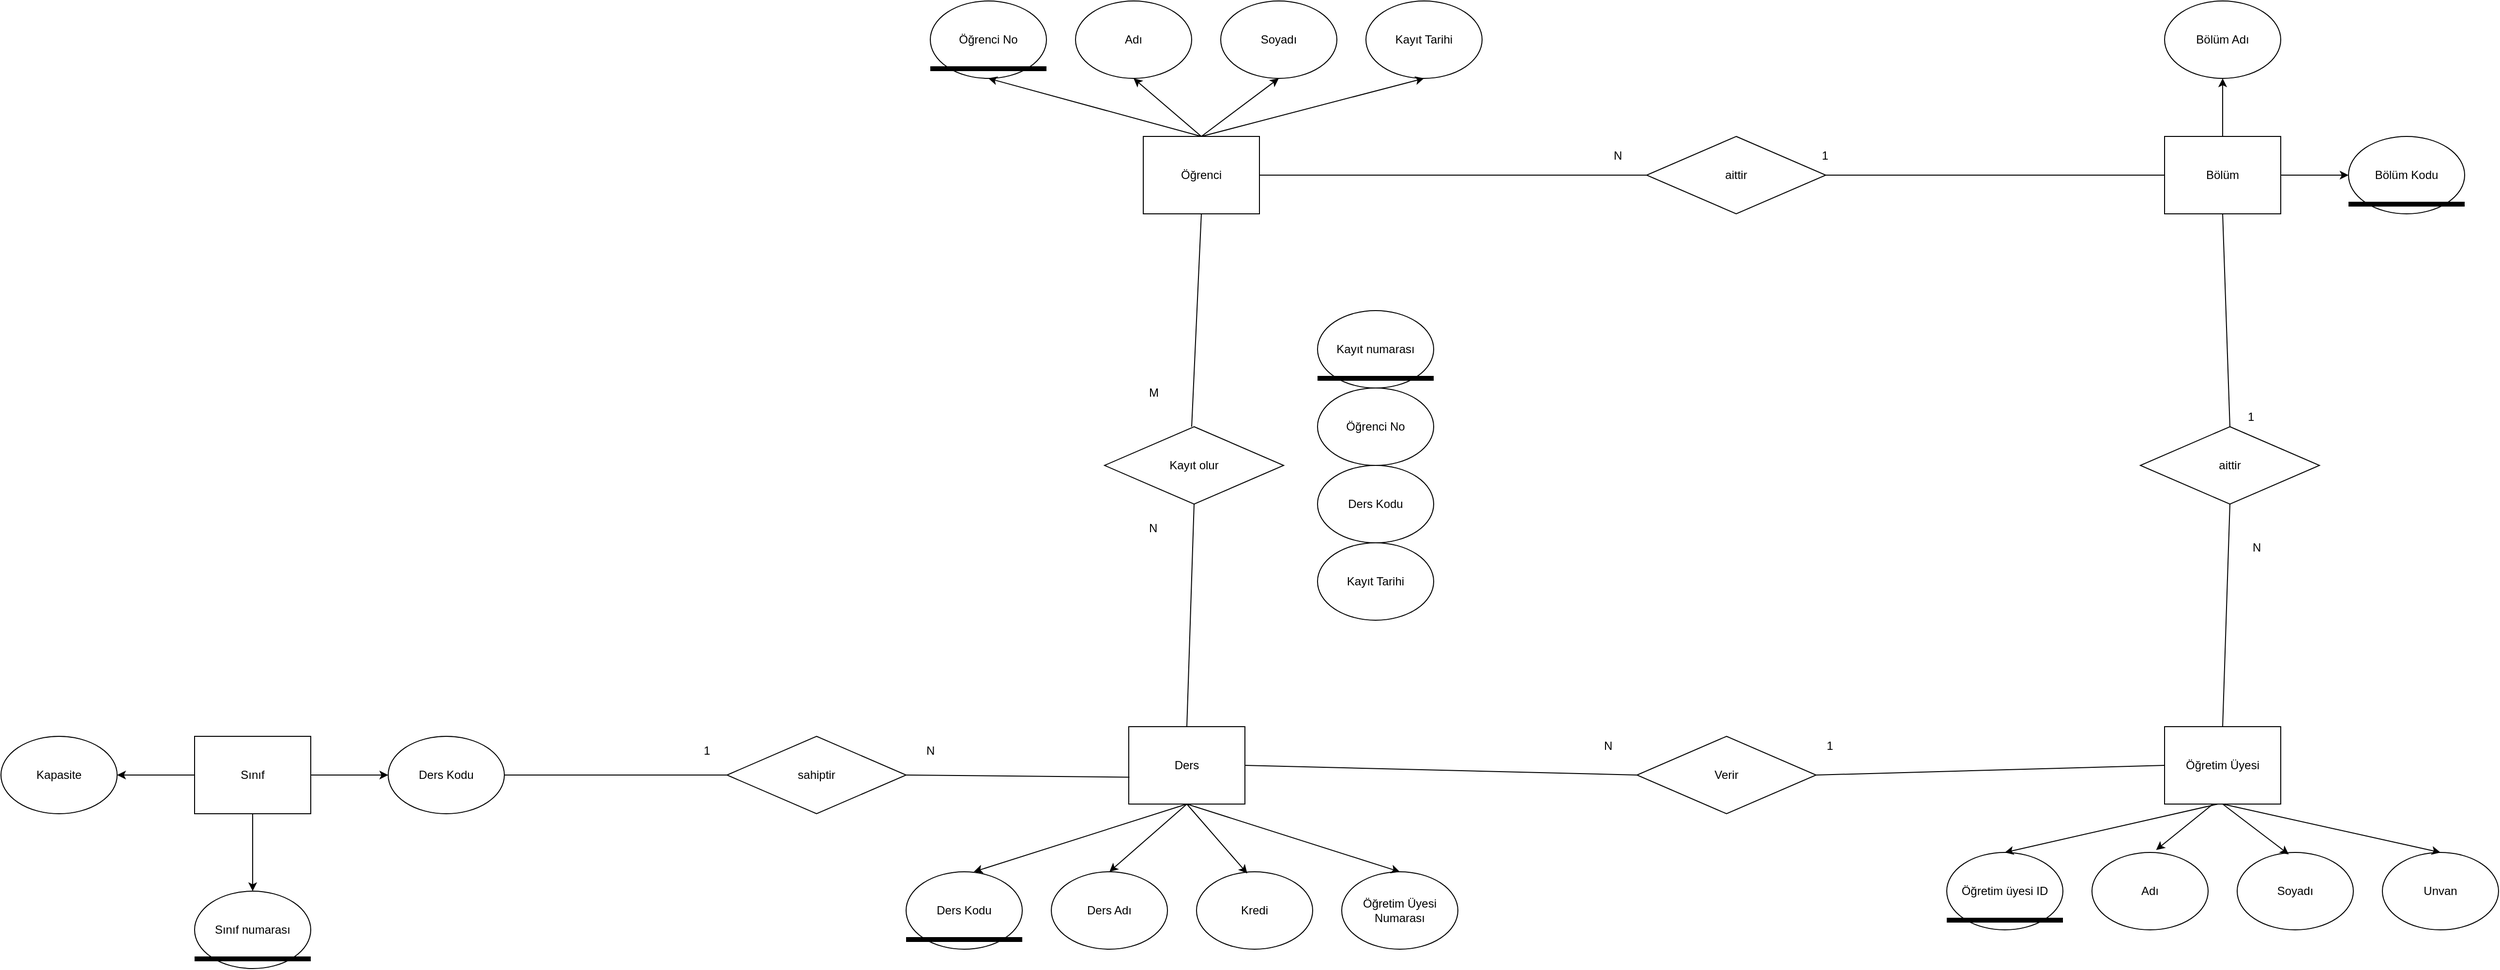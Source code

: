 <mxfile version="24.5.3" type="github">
  <diagram name="Page-1" id="5RWQs3kXL790tDM_O4KD">
    <mxGraphModel dx="-16492502" dy="-23533" grid="1" gridSize="10" guides="1" tooltips="1" connect="1" arrows="1" fold="1" page="1" pageScale="1" pageWidth="5000" pageHeight="5000" math="0" shadow="0">
      <root>
        <mxCell id="0" />
        <mxCell id="1" parent="0" />
        <mxCell id="q8dBn_YlhrmXgaq97wFI-1" value="Öğrenci" style="rounded=0;whiteSpace=wrap;html=1;" vertex="1" parent="1">
          <mxGeometry x="16500870" y="26060" width="120" height="80" as="geometry" />
        </mxCell>
        <mxCell id="q8dBn_YlhrmXgaq97wFI-2" value="Öğrenci No" style="ellipse;whiteSpace=wrap;html=1;" vertex="1" parent="1">
          <mxGeometry x="16500650" y="25920" width="120" height="80" as="geometry" />
        </mxCell>
        <mxCell id="q8dBn_YlhrmXgaq97wFI-3" value="Adı" style="ellipse;whiteSpace=wrap;html=1;" vertex="1" parent="1">
          <mxGeometry x="16500800" y="25920" width="120" height="80" as="geometry" />
        </mxCell>
        <mxCell id="q8dBn_YlhrmXgaq97wFI-4" value="Soyadı" style="ellipse;whiteSpace=wrap;html=1;" vertex="1" parent="1">
          <mxGeometry x="16500950" y="25920" width="120" height="80" as="geometry" />
        </mxCell>
        <mxCell id="q8dBn_YlhrmXgaq97wFI-5" value="Kayıt Tarihi" style="ellipse;whiteSpace=wrap;html=1;" vertex="1" parent="1">
          <mxGeometry x="16501100" y="25920" width="120" height="80" as="geometry" />
        </mxCell>
        <mxCell id="q8dBn_YlhrmXgaq97wFI-6" value="" style="endArrow=classic;html=1;rounded=0;entryX=0.5;entryY=1;entryDx=0;entryDy=0;" edge="1" parent="1" target="q8dBn_YlhrmXgaq97wFI-2">
          <mxGeometry width="50" height="50" relative="1" as="geometry">
            <mxPoint x="16500930" y="26060" as="sourcePoint" />
            <mxPoint x="16500980" y="26010" as="targetPoint" />
          </mxGeometry>
        </mxCell>
        <mxCell id="q8dBn_YlhrmXgaq97wFI-7" value="" style="endArrow=classic;html=1;rounded=0;entryX=0.5;entryY=1;entryDx=0;entryDy=0;" edge="1" parent="1" target="q8dBn_YlhrmXgaq97wFI-3">
          <mxGeometry width="50" height="50" relative="1" as="geometry">
            <mxPoint x="16500930" y="26060" as="sourcePoint" />
            <mxPoint x="16500980" y="26010" as="targetPoint" />
          </mxGeometry>
        </mxCell>
        <mxCell id="q8dBn_YlhrmXgaq97wFI-8" value="" style="endArrow=classic;html=1;rounded=0;entryX=0.5;entryY=1;entryDx=0;entryDy=0;" edge="1" parent="1" target="q8dBn_YlhrmXgaq97wFI-4">
          <mxGeometry width="50" height="50" relative="1" as="geometry">
            <mxPoint x="16500930" y="26060" as="sourcePoint" />
            <mxPoint x="16500980" y="26010" as="targetPoint" />
          </mxGeometry>
        </mxCell>
        <mxCell id="q8dBn_YlhrmXgaq97wFI-9" value="" style="endArrow=classic;html=1;rounded=0;entryX=0.5;entryY=1;entryDx=0;entryDy=0;" edge="1" parent="1" target="q8dBn_YlhrmXgaq97wFI-5">
          <mxGeometry width="50" height="50" relative="1" as="geometry">
            <mxPoint x="16500930" y="26060" as="sourcePoint" />
            <mxPoint x="16500980" y="26010" as="targetPoint" />
          </mxGeometry>
        </mxCell>
        <mxCell id="q8dBn_YlhrmXgaq97wFI-20" value="" style="endArrow=none;html=1;rounded=0;strokeWidth=5;" edge="1" parent="1">
          <mxGeometry width="50" height="50" relative="1" as="geometry">
            <mxPoint x="16500650" y="25990" as="sourcePoint" />
            <mxPoint x="16500770" y="25990" as="targetPoint" />
          </mxGeometry>
        </mxCell>
        <mxCell id="q8dBn_YlhrmXgaq97wFI-48" value="Öğretim Üyesi" style="rounded=0;whiteSpace=wrap;html=1;" vertex="1" parent="1">
          <mxGeometry x="16501925" y="26670" width="120" height="80" as="geometry" />
        </mxCell>
        <mxCell id="q8dBn_YlhrmXgaq97wFI-49" value="Öğretim üyesi ID" style="ellipse;whiteSpace=wrap;html=1;" vertex="1" parent="1">
          <mxGeometry x="16501700" y="26800" width="120" height="80" as="geometry" />
        </mxCell>
        <mxCell id="q8dBn_YlhrmXgaq97wFI-50" value="Adı" style="ellipse;whiteSpace=wrap;html=1;" vertex="1" parent="1">
          <mxGeometry x="16501850" y="26800" width="120" height="80" as="geometry" />
        </mxCell>
        <mxCell id="q8dBn_YlhrmXgaq97wFI-51" value="Soyadı" style="ellipse;whiteSpace=wrap;html=1;" vertex="1" parent="1">
          <mxGeometry x="16502000" y="26800" width="120" height="80" as="geometry" />
        </mxCell>
        <mxCell id="q8dBn_YlhrmXgaq97wFI-52" value="Unvan" style="ellipse;whiteSpace=wrap;html=1;" vertex="1" parent="1">
          <mxGeometry x="16502150" y="26800" width="120" height="80" as="geometry" />
        </mxCell>
        <mxCell id="q8dBn_YlhrmXgaq97wFI-53" value="" style="endArrow=classic;html=1;rounded=0;entryX=0.5;entryY=0;entryDx=0;entryDy=0;exitX=0.456;exitY=1.001;exitDx=0;exitDy=0;exitPerimeter=0;" edge="1" parent="1" target="q8dBn_YlhrmXgaq97wFI-49" source="q8dBn_YlhrmXgaq97wFI-48">
          <mxGeometry width="50" height="50" relative="1" as="geometry">
            <mxPoint x="16501916.76" y="26690" as="sourcePoint" />
            <mxPoint x="16501695" y="26820.96" as="targetPoint" />
          </mxGeometry>
        </mxCell>
        <mxCell id="q8dBn_YlhrmXgaq97wFI-54" value="" style="endArrow=classic;html=1;rounded=0;entryX=0.552;entryY=-0.031;entryDx=0;entryDy=0;entryPerimeter=0;" edge="1" parent="1" target="q8dBn_YlhrmXgaq97wFI-50">
          <mxGeometry width="50" height="50" relative="1" as="geometry">
            <mxPoint x="16501975" y="26750" as="sourcePoint" />
            <mxPoint x="16501900" y="26960" as="targetPoint" />
          </mxGeometry>
        </mxCell>
        <mxCell id="q8dBn_YlhrmXgaq97wFI-55" value="" style="endArrow=classic;html=1;rounded=0;entryX=0.444;entryY=0.025;entryDx=0;entryDy=0;entryPerimeter=0;" edge="1" parent="1" target="q8dBn_YlhrmXgaq97wFI-51">
          <mxGeometry width="50" height="50" relative="1" as="geometry">
            <mxPoint x="16501985" y="26750" as="sourcePoint" />
            <mxPoint x="16502060" y="26960" as="targetPoint" />
          </mxGeometry>
        </mxCell>
        <mxCell id="q8dBn_YlhrmXgaq97wFI-56" value="" style="endArrow=classic;html=1;rounded=0;entryX=0.5;entryY=0;entryDx=0;entryDy=0;" edge="1" parent="1" target="q8dBn_YlhrmXgaq97wFI-52">
          <mxGeometry width="50" height="50" relative="1" as="geometry">
            <mxPoint x="16501985" y="26750" as="sourcePoint" />
            <mxPoint x="16502210" y="26960" as="targetPoint" />
          </mxGeometry>
        </mxCell>
        <mxCell id="q8dBn_YlhrmXgaq97wFI-57" value="" style="endArrow=none;html=1;rounded=0;strokeWidth=5;" edge="1" parent="1">
          <mxGeometry width="50" height="50" relative="1" as="geometry">
            <mxPoint x="16501700" y="26870" as="sourcePoint" />
            <mxPoint x="16501820" y="26870" as="targetPoint" />
          </mxGeometry>
        </mxCell>
        <mxCell id="q8dBn_YlhrmXgaq97wFI-58" value="Ders" style="rounded=0;whiteSpace=wrap;html=1;" vertex="1" parent="1">
          <mxGeometry x="16500855" y="26670" width="120" height="80" as="geometry" />
        </mxCell>
        <mxCell id="q8dBn_YlhrmXgaq97wFI-59" value="" style="endArrow=classic;html=1;rounded=0;exitX=0.5;exitY=1;exitDx=0;exitDy=0;" edge="1" parent="1" source="q8dBn_YlhrmXgaq97wFI-58">
          <mxGeometry width="50" height="50" relative="1" as="geometry">
            <mxPoint x="16500825" y="26860" as="sourcePoint" />
            <mxPoint x="16500695" y="26820" as="targetPoint" />
          </mxGeometry>
        </mxCell>
        <mxCell id="q8dBn_YlhrmXgaq97wFI-60" value="Ders Kodu" style="ellipse;whiteSpace=wrap;html=1;" vertex="1" parent="1">
          <mxGeometry x="16500625" y="26820" width="120" height="80" as="geometry" />
        </mxCell>
        <mxCell id="q8dBn_YlhrmXgaq97wFI-61" value="Ders Adı" style="ellipse;whiteSpace=wrap;html=1;" vertex="1" parent="1">
          <mxGeometry x="16500775" y="26820" width="120" height="80" as="geometry" />
        </mxCell>
        <mxCell id="q8dBn_YlhrmXgaq97wFI-62" value="Kredi" style="ellipse;whiteSpace=wrap;html=1;" vertex="1" parent="1">
          <mxGeometry x="16500925" y="26820" width="120" height="80" as="geometry" />
        </mxCell>
        <mxCell id="q8dBn_YlhrmXgaq97wFI-63" value="Öğretim Üyesi Numarası" style="ellipse;whiteSpace=wrap;html=1;" vertex="1" parent="1">
          <mxGeometry x="16501075" y="26820" width="120" height="80" as="geometry" />
        </mxCell>
        <mxCell id="q8dBn_YlhrmXgaq97wFI-64" value="" style="endArrow=none;html=1;rounded=0;strokeWidth=5;" edge="1" parent="1">
          <mxGeometry width="50" height="50" relative="1" as="geometry">
            <mxPoint x="16500625" y="26890" as="sourcePoint" />
            <mxPoint x="16500745" y="26890" as="targetPoint" />
          </mxGeometry>
        </mxCell>
        <mxCell id="q8dBn_YlhrmXgaq97wFI-65" value="" style="endArrow=classic;html=1;rounded=0;entryX=0.5;entryY=0;entryDx=0;entryDy=0;exitX=0.5;exitY=1;exitDx=0;exitDy=0;" edge="1" parent="1" source="q8dBn_YlhrmXgaq97wFI-58" target="q8dBn_YlhrmXgaq97wFI-61">
          <mxGeometry width="50" height="50" relative="1" as="geometry">
            <mxPoint x="16500815" y="26640" as="sourcePoint" />
            <mxPoint x="16500865" y="26590" as="targetPoint" />
          </mxGeometry>
        </mxCell>
        <mxCell id="q8dBn_YlhrmXgaq97wFI-66" value="" style="endArrow=classic;html=1;rounded=0;entryX=0.437;entryY=0.022;entryDx=0;entryDy=0;entryPerimeter=0;" edge="1" parent="1" target="q8dBn_YlhrmXgaq97wFI-62">
          <mxGeometry width="50" height="50" relative="1" as="geometry">
            <mxPoint x="16500915" y="26750" as="sourcePoint" />
            <mxPoint x="16500965" y="26700" as="targetPoint" />
          </mxGeometry>
        </mxCell>
        <mxCell id="q8dBn_YlhrmXgaq97wFI-67" value="" style="endArrow=classic;html=1;rounded=0;entryX=0.5;entryY=0;entryDx=0;entryDy=0;" edge="1" parent="1" target="q8dBn_YlhrmXgaq97wFI-63">
          <mxGeometry width="50" height="50" relative="1" as="geometry">
            <mxPoint x="16500915" y="26750" as="sourcePoint" />
            <mxPoint x="16500965" y="26700" as="targetPoint" />
          </mxGeometry>
        </mxCell>
        <mxCell id="q8dBn_YlhrmXgaq97wFI-78" value="Bölüm" style="rounded=0;whiteSpace=wrap;html=1;" vertex="1" parent="1">
          <mxGeometry x="16501925" y="26060" width="120" height="80" as="geometry" />
        </mxCell>
        <mxCell id="q8dBn_YlhrmXgaq97wFI-79" value="" style="endArrow=classic;html=1;rounded=0;exitX=0.5;exitY=1;exitDx=0;exitDy=0;entryX=0;entryY=0.5;entryDx=0;entryDy=0;" edge="1" parent="1" target="q8dBn_YlhrmXgaq97wFI-80">
          <mxGeometry width="50" height="50" relative="1" as="geometry">
            <mxPoint x="16502045" y="26100" as="sourcePoint" />
            <mxPoint x="16502045" y="26180" as="targetPoint" />
          </mxGeometry>
        </mxCell>
        <mxCell id="q8dBn_YlhrmXgaq97wFI-80" value="Bölüm Kodu" style="ellipse;whiteSpace=wrap;html=1;" vertex="1" parent="1">
          <mxGeometry x="16502115" y="26060" width="120" height="80" as="geometry" />
        </mxCell>
        <mxCell id="q8dBn_YlhrmXgaq97wFI-81" value="" style="endArrow=none;html=1;rounded=0;strokeWidth=5;" edge="1" parent="1">
          <mxGeometry width="50" height="50" relative="1" as="geometry">
            <mxPoint x="16502115" y="26130" as="sourcePoint" />
            <mxPoint x="16502235" y="26130" as="targetPoint" />
          </mxGeometry>
        </mxCell>
        <mxCell id="q8dBn_YlhrmXgaq97wFI-83" value="" style="endArrow=classic;html=1;rounded=0;entryX=0.5;entryY=1;entryDx=0;entryDy=0;" edge="1" parent="1" target="q8dBn_YlhrmXgaq97wFI-84">
          <mxGeometry width="50" height="50" relative="1" as="geometry">
            <mxPoint x="16501985" y="26060" as="sourcePoint" />
            <mxPoint x="16501905" y="26060" as="targetPoint" />
          </mxGeometry>
        </mxCell>
        <mxCell id="q8dBn_YlhrmXgaq97wFI-84" value="Bölüm Adı" style="ellipse;whiteSpace=wrap;html=1;" vertex="1" parent="1">
          <mxGeometry x="16501925" y="25920" width="120" height="80" as="geometry" />
        </mxCell>
        <mxCell id="q8dBn_YlhrmXgaq97wFI-86" value="Sınıf" style="rounded=0;whiteSpace=wrap;html=1;" vertex="1" parent="1">
          <mxGeometry x="16499890" y="26680" width="120" height="80" as="geometry" />
        </mxCell>
        <mxCell id="q8dBn_YlhrmXgaq97wFI-87" value="" style="endArrow=classic;html=1;rounded=0;exitX=0.5;exitY=1;exitDx=0;exitDy=0;" edge="1" parent="1" source="q8dBn_YlhrmXgaq97wFI-86">
          <mxGeometry width="50" height="50" relative="1" as="geometry">
            <mxPoint x="16500190" y="26820" as="sourcePoint" />
            <mxPoint x="16499950" y="26840" as="targetPoint" />
          </mxGeometry>
        </mxCell>
        <mxCell id="q8dBn_YlhrmXgaq97wFI-88" value="Sınıf numarası" style="ellipse;whiteSpace=wrap;html=1;" vertex="1" parent="1">
          <mxGeometry x="16499890" y="26840" width="120" height="80" as="geometry" />
        </mxCell>
        <mxCell id="q8dBn_YlhrmXgaq97wFI-89" value="" style="endArrow=none;html=1;rounded=0;strokeWidth=5;" edge="1" parent="1">
          <mxGeometry width="50" height="50" relative="1" as="geometry">
            <mxPoint x="16499890" y="26910" as="sourcePoint" />
            <mxPoint x="16500010" y="26910" as="targetPoint" />
          </mxGeometry>
        </mxCell>
        <mxCell id="q8dBn_YlhrmXgaq97wFI-90" value="" style="endArrow=classic;html=1;rounded=0;" edge="1" parent="1">
          <mxGeometry width="50" height="50" relative="1" as="geometry">
            <mxPoint x="16499890" y="26720" as="sourcePoint" />
            <mxPoint x="16499810" y="26720" as="targetPoint" />
          </mxGeometry>
        </mxCell>
        <mxCell id="q8dBn_YlhrmXgaq97wFI-91" value="Kapasit&lt;span style=&quot;background-color: initial;&quot;&gt;e&lt;/span&gt;" style="ellipse;whiteSpace=wrap;html=1;" vertex="1" parent="1">
          <mxGeometry x="16499690" y="26680" width="120" height="80" as="geometry" />
        </mxCell>
        <mxCell id="q8dBn_YlhrmXgaq97wFI-92" value="" style="endArrow=classic;html=1;rounded=0;" edge="1" parent="1">
          <mxGeometry width="50" height="50" relative="1" as="geometry">
            <mxPoint x="16500010" y="26720" as="sourcePoint" />
            <mxPoint x="16500090" y="26720" as="targetPoint" />
          </mxGeometry>
        </mxCell>
        <mxCell id="q8dBn_YlhrmXgaq97wFI-93" value="Ders Kodu" style="ellipse;whiteSpace=wrap;html=1;" vertex="1" parent="1">
          <mxGeometry x="16500090" y="26680" width="120" height="80" as="geometry" />
        </mxCell>
        <mxCell id="q8dBn_YlhrmXgaq97wFI-94" value="Kayıt olur" style="rhombus;whiteSpace=wrap;html=1;" vertex="1" parent="1">
          <mxGeometry x="16500830" y="26360" width="185" height="80" as="geometry" />
        </mxCell>
        <mxCell id="q8dBn_YlhrmXgaq97wFI-95" value="Kayıt numarası" style="ellipse;whiteSpace=wrap;html=1;" vertex="1" parent="1">
          <mxGeometry x="16501050" y="26240" width="120" height="80" as="geometry" />
        </mxCell>
        <mxCell id="q8dBn_YlhrmXgaq97wFI-96" value="Öğrenci No" style="ellipse;whiteSpace=wrap;html=1;" vertex="1" parent="1">
          <mxGeometry x="16501050" y="26320" width="120" height="80" as="geometry" />
        </mxCell>
        <mxCell id="q8dBn_YlhrmXgaq97wFI-97" value="Ders Kodu" style="ellipse;whiteSpace=wrap;html=1;" vertex="1" parent="1">
          <mxGeometry x="16501050" y="26400" width="120" height="80" as="geometry" />
        </mxCell>
        <mxCell id="q8dBn_YlhrmXgaq97wFI-98" value="Kayıt Tarihi" style="ellipse;whiteSpace=wrap;html=1;" vertex="1" parent="1">
          <mxGeometry x="16501050" y="26480" width="120" height="80" as="geometry" />
        </mxCell>
        <mxCell id="q8dBn_YlhrmXgaq97wFI-99" value="" style="endArrow=none;html=1;rounded=0;strokeWidth=5;" edge="1" parent="1">
          <mxGeometry width="50" height="50" relative="1" as="geometry">
            <mxPoint x="16501050" y="26310" as="sourcePoint" />
            <mxPoint x="16501170" y="26310" as="targetPoint" />
          </mxGeometry>
        </mxCell>
        <mxCell id="q8dBn_YlhrmXgaq97wFI-100" value="" style="endArrow=none;html=1;rounded=0;entryX=0.5;entryY=1;entryDx=0;entryDy=0;" edge="1" parent="1" target="q8dBn_YlhrmXgaq97wFI-1">
          <mxGeometry width="50" height="50" relative="1" as="geometry">
            <mxPoint x="16500920" y="26360" as="sourcePoint" />
            <mxPoint x="16500970" y="26310" as="targetPoint" />
          </mxGeometry>
        </mxCell>
        <mxCell id="q8dBn_YlhrmXgaq97wFI-101" value="" style="endArrow=none;html=1;rounded=0;exitX=0.5;exitY=0;exitDx=0;exitDy=0;entryX=0.5;entryY=1;entryDx=0;entryDy=0;" edge="1" parent="1" source="q8dBn_YlhrmXgaq97wFI-58" target="q8dBn_YlhrmXgaq97wFI-94">
          <mxGeometry width="50" height="50" relative="1" as="geometry">
            <mxPoint x="16500980" y="26450" as="sourcePoint" />
            <mxPoint x="16501030" y="26400" as="targetPoint" />
          </mxGeometry>
        </mxCell>
        <mxCell id="q8dBn_YlhrmXgaq97wFI-102" value="M" style="text;strokeColor=none;fillColor=none;align=left;verticalAlign=middle;spacingLeft=4;spacingRight=4;overflow=hidden;points=[[0,0.5],[1,0.5]];portConstraint=eastwest;rotatable=0;whiteSpace=wrap;html=1;" vertex="1" parent="1">
          <mxGeometry x="16500870" y="26310" width="80" height="30" as="geometry" />
        </mxCell>
        <mxCell id="q8dBn_YlhrmXgaq97wFI-103" value="N" style="text;strokeColor=none;fillColor=none;align=left;verticalAlign=middle;spacingLeft=4;spacingRight=4;overflow=hidden;points=[[0,0.5],[1,0.5]];portConstraint=eastwest;rotatable=0;whiteSpace=wrap;html=1;" vertex="1" parent="1">
          <mxGeometry x="16500870" y="26450" width="80" height="30" as="geometry" />
        </mxCell>
        <mxCell id="q8dBn_YlhrmXgaq97wFI-105" value="Verir" style="rhombus;whiteSpace=wrap;html=1;" vertex="1" parent="1">
          <mxGeometry x="16501380" y="26680" width="185" height="80" as="geometry" />
        </mxCell>
        <mxCell id="q8dBn_YlhrmXgaq97wFI-106" value="" style="endArrow=none;html=1;rounded=0;exitX=1;exitY=0.5;exitDx=0;exitDy=0;entryX=0;entryY=0.5;entryDx=0;entryDy=0;" edge="1" parent="1" source="q8dBn_YlhrmXgaq97wFI-58" target="q8dBn_YlhrmXgaq97wFI-105">
          <mxGeometry width="50" height="50" relative="1" as="geometry">
            <mxPoint x="16501230" y="26660" as="sourcePoint" />
            <mxPoint x="16501280" y="26610" as="targetPoint" />
          </mxGeometry>
        </mxCell>
        <mxCell id="q8dBn_YlhrmXgaq97wFI-107" value="" style="endArrow=none;html=1;rounded=0;entryX=0;entryY=0.5;entryDx=0;entryDy=0;" edge="1" parent="1" target="q8dBn_YlhrmXgaq97wFI-48">
          <mxGeometry width="50" height="50" relative="1" as="geometry">
            <mxPoint x="16501565" y="26720" as="sourcePoint" />
            <mxPoint x="16501615" y="26670" as="targetPoint" />
          </mxGeometry>
        </mxCell>
        <mxCell id="q8dBn_YlhrmXgaq97wFI-108" value="1" style="text;strokeColor=none;fillColor=none;align=left;verticalAlign=middle;spacingLeft=4;spacingRight=4;overflow=hidden;points=[[0,0.5],[1,0.5]];portConstraint=eastwest;rotatable=0;whiteSpace=wrap;html=1;" vertex="1" parent="1">
          <mxGeometry x="16501570" y="26680" width="80" height="20" as="geometry" />
        </mxCell>
        <mxCell id="q8dBn_YlhrmXgaq97wFI-109" value="N" style="text;strokeColor=none;fillColor=none;align=left;verticalAlign=middle;spacingLeft=4;spacingRight=4;overflow=hidden;points=[[0,0.5],[1,0.5]];portConstraint=eastwest;rotatable=0;whiteSpace=wrap;html=1;" vertex="1" parent="1">
          <mxGeometry x="16501340" y="26675" width="80" height="30" as="geometry" />
        </mxCell>
        <mxCell id="q8dBn_YlhrmXgaq97wFI-111" value="aittir" style="rhombus;whiteSpace=wrap;html=1;" vertex="1" parent="1">
          <mxGeometry x="16501390" y="26060" width="185" height="80" as="geometry" />
        </mxCell>
        <mxCell id="q8dBn_YlhrmXgaq97wFI-112" value="" style="endArrow=none;html=1;rounded=0;exitX=1;exitY=0.5;exitDx=0;exitDy=0;entryX=0;entryY=0.5;entryDx=0;entryDy=0;" edge="1" parent="1" source="q8dBn_YlhrmXgaq97wFI-1" target="q8dBn_YlhrmXgaq97wFI-111">
          <mxGeometry width="50" height="50" relative="1" as="geometry">
            <mxPoint x="16501520" y="26280" as="sourcePoint" />
            <mxPoint x="16501570" y="26230" as="targetPoint" />
          </mxGeometry>
        </mxCell>
        <mxCell id="q8dBn_YlhrmXgaq97wFI-113" value="" style="endArrow=none;html=1;rounded=0;exitX=1;exitY=0.5;exitDx=0;exitDy=0;entryX=0;entryY=0.5;entryDx=0;entryDy=0;" edge="1" parent="1" source="q8dBn_YlhrmXgaq97wFI-111" target="q8dBn_YlhrmXgaq97wFI-78">
          <mxGeometry width="50" height="50" relative="1" as="geometry">
            <mxPoint x="16501510" y="26290" as="sourcePoint" />
            <mxPoint x="16501560" y="26240" as="targetPoint" />
          </mxGeometry>
        </mxCell>
        <mxCell id="q8dBn_YlhrmXgaq97wFI-114" value="1" style="text;strokeColor=none;fillColor=none;align=left;verticalAlign=middle;spacingLeft=4;spacingRight=4;overflow=hidden;points=[[0,0.5],[1,0.5]];portConstraint=eastwest;rotatable=0;whiteSpace=wrap;html=1;" vertex="1" parent="1">
          <mxGeometry x="16501565" y="26070" width="80" height="20" as="geometry" />
        </mxCell>
        <mxCell id="q8dBn_YlhrmXgaq97wFI-116" value="aittir" style="rhombus;whiteSpace=wrap;html=1;" vertex="1" parent="1">
          <mxGeometry x="16501900" y="26360" width="185" height="80" as="geometry" />
        </mxCell>
        <mxCell id="q8dBn_YlhrmXgaq97wFI-117" value="" style="endArrow=none;html=1;rounded=0;entryX=0.5;entryY=1;entryDx=0;entryDy=0;exitX=0.5;exitY=0;exitDx=0;exitDy=0;" edge="1" parent="1" source="q8dBn_YlhrmXgaq97wFI-116" target="q8dBn_YlhrmXgaq97wFI-78">
          <mxGeometry width="50" height="50" relative="1" as="geometry">
            <mxPoint x="16501510" y="26420" as="sourcePoint" />
            <mxPoint x="16501560" y="26370" as="targetPoint" />
          </mxGeometry>
        </mxCell>
        <mxCell id="q8dBn_YlhrmXgaq97wFI-118" value="" style="endArrow=none;html=1;rounded=0;entryX=0.5;entryY=1;entryDx=0;entryDy=0;exitX=0.5;exitY=0;exitDx=0;exitDy=0;" edge="1" parent="1" source="q8dBn_YlhrmXgaq97wFI-48" target="q8dBn_YlhrmXgaq97wFI-116">
          <mxGeometry width="50" height="50" relative="1" as="geometry">
            <mxPoint x="16501510" y="26420" as="sourcePoint" />
            <mxPoint x="16501560" y="26370" as="targetPoint" />
          </mxGeometry>
        </mxCell>
        <mxCell id="q8dBn_YlhrmXgaq97wFI-119" value="1" style="text;strokeColor=none;fillColor=none;align=left;verticalAlign=middle;spacingLeft=4;spacingRight=4;overflow=hidden;points=[[0,0.5],[1,0.5]];portConstraint=eastwest;rotatable=0;whiteSpace=wrap;html=1;" vertex="1" parent="1">
          <mxGeometry x="16502005" y="26340" width="80" height="20" as="geometry" />
        </mxCell>
        <mxCell id="q8dBn_YlhrmXgaq97wFI-120" value="sahiptir" style="rhombus;whiteSpace=wrap;html=1;" vertex="1" parent="1">
          <mxGeometry x="16500440" y="26680" width="185" height="80" as="geometry" />
        </mxCell>
        <mxCell id="q8dBn_YlhrmXgaq97wFI-121" value="" style="endArrow=none;html=1;rounded=0;exitX=1;exitY=0.5;exitDx=0;exitDy=0;entryX=0;entryY=0.5;entryDx=0;entryDy=0;" edge="1" parent="1" source="q8dBn_YlhrmXgaq97wFI-93" target="q8dBn_YlhrmXgaq97wFI-120">
          <mxGeometry width="50" height="50" relative="1" as="geometry">
            <mxPoint x="16500540" y="26690" as="sourcePoint" />
            <mxPoint x="16500590" y="26640" as="targetPoint" />
          </mxGeometry>
        </mxCell>
        <mxCell id="q8dBn_YlhrmXgaq97wFI-122" value="" style="endArrow=none;html=1;rounded=0;entryX=0.006;entryY=0.653;entryDx=0;entryDy=0;entryPerimeter=0;" edge="1" parent="1" target="q8dBn_YlhrmXgaq97wFI-58">
          <mxGeometry width="50" height="50" relative="1" as="geometry">
            <mxPoint x="16500625" y="26720" as="sourcePoint" />
            <mxPoint x="16500675" y="26670" as="targetPoint" />
          </mxGeometry>
        </mxCell>
        <mxCell id="q8dBn_YlhrmXgaq97wFI-123" value="1" style="text;strokeColor=none;fillColor=none;align=left;verticalAlign=middle;spacingLeft=4;spacingRight=4;overflow=hidden;points=[[0,0.5],[1,0.5]];portConstraint=eastwest;rotatable=0;whiteSpace=wrap;html=1;" vertex="1" parent="1">
          <mxGeometry x="16500410" y="26680" width="80" height="30" as="geometry" />
        </mxCell>
        <mxCell id="q8dBn_YlhrmXgaq97wFI-124" value="N" style="text;strokeColor=none;fillColor=none;align=left;verticalAlign=middle;spacingLeft=4;spacingRight=4;overflow=hidden;points=[[0,0.5],[1,0.5]];portConstraint=eastwest;rotatable=0;whiteSpace=wrap;html=1;" vertex="1" parent="1">
          <mxGeometry x="16500640" y="26680" width="80" height="30" as="geometry" />
        </mxCell>
        <mxCell id="q8dBn_YlhrmXgaq97wFI-125" value="N" style="text;strokeColor=none;fillColor=none;align=left;verticalAlign=middle;spacingLeft=4;spacingRight=4;overflow=hidden;points=[[0,0.5],[1,0.5]];portConstraint=eastwest;rotatable=0;whiteSpace=wrap;html=1;" vertex="1" parent="1">
          <mxGeometry x="16501350" y="26065" width="80" height="30" as="geometry" />
        </mxCell>
        <mxCell id="q8dBn_YlhrmXgaq97wFI-126" value="N" style="text;strokeColor=none;fillColor=none;align=left;verticalAlign=middle;spacingLeft=4;spacingRight=4;overflow=hidden;points=[[0,0.5],[1,0.5]];portConstraint=eastwest;rotatable=0;whiteSpace=wrap;html=1;" vertex="1" parent="1">
          <mxGeometry x="16502010" y="26470" width="80" height="30" as="geometry" />
        </mxCell>
      </root>
    </mxGraphModel>
  </diagram>
</mxfile>
